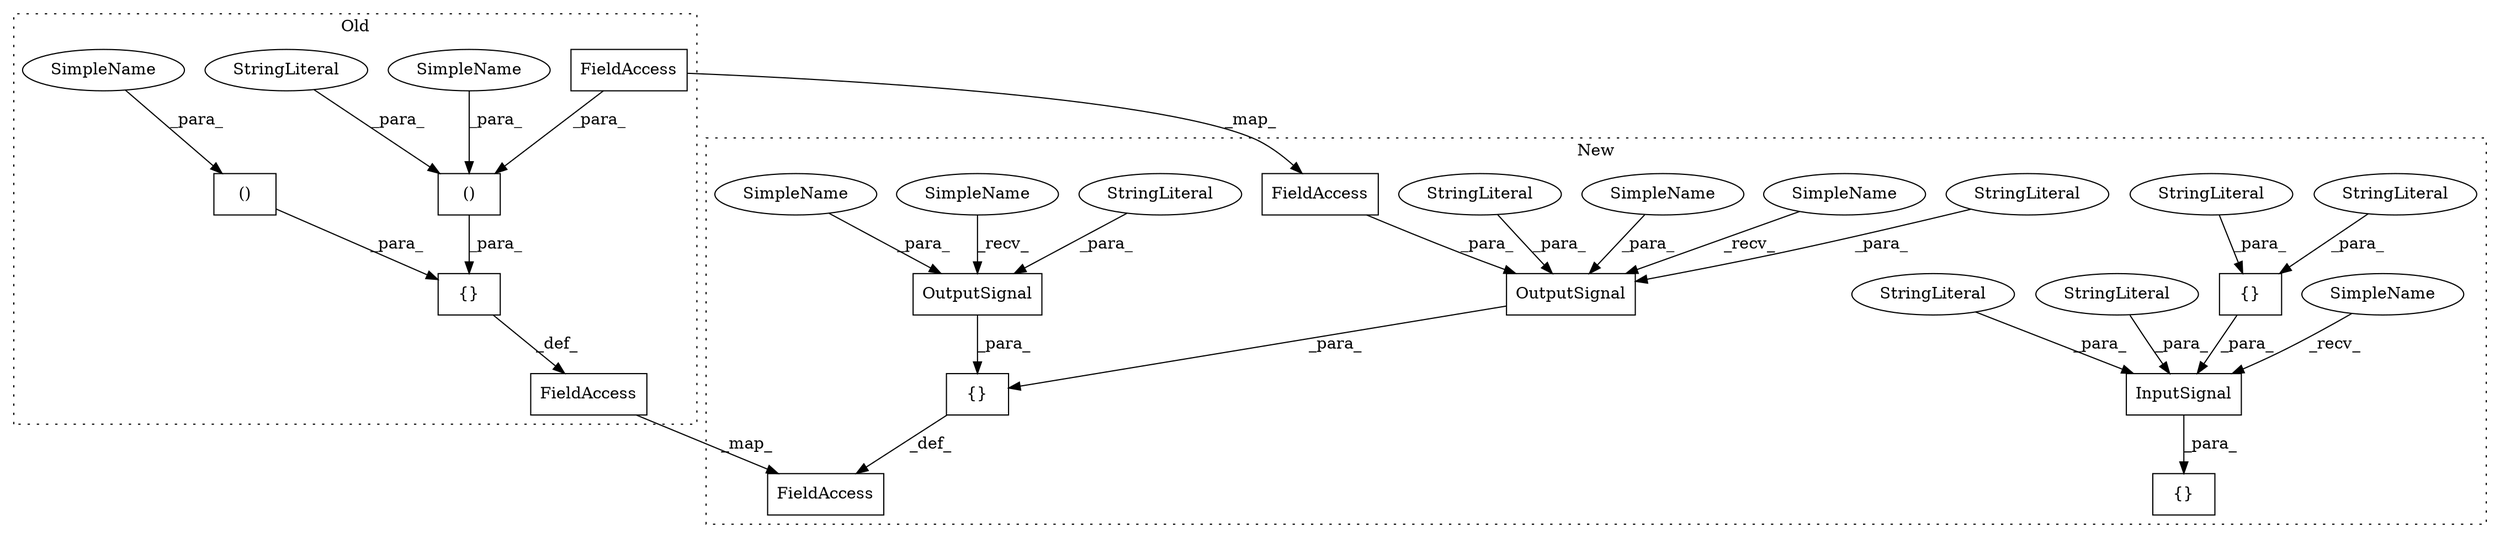 digraph G {
subgraph cluster0 {
1 [label="()" a="106" s="5966" l="60" shape="box"];
3 [label="StringLiteral" a="45" s="5966" l="15" shape="ellipse"];
6 [label="FieldAccess" a="22" s="6012" l="14" shape="box"];
8 [label="{}" a="4" s="5960,6077" l="6,2" shape="box"];
10 [label="FieldAccess" a="22" s="5935" l="7" shape="box"];
11 [label="()" a="106" s="6033" l="44" shape="box"];
27 [label="SimpleName" a="42" s="6072" l="5" shape="ellipse"];
28 [label="SimpleName" a="42" s="5994" l="5" shape="ellipse"];
label = "Old";
style="dotted";
}
subgraph cluster1 {
2 [label="OutputSignal" a="32" s="5999,6064" l="13,1" shape="box"];
4 [label="StringLiteral" a="45" s="6049" l="15" shape="ellipse"];
5 [label="FieldAccess" a="22" s="6034" l="14" shape="box"];
7 [label="{}" a="4" s="5991,6136" l="1,1" shape="box"];
9 [label="FieldAccess" a="22" s="5966" l="7" shape="box"];
12 [label="OutputSignal" a="32" s="6073,6135" l="13,1" shape="box"];
13 [label="StringLiteral" a="45" s="6012" l="15" shape="ellipse"];
14 [label="StringLiteral" a="45" s="6119" l="16" shape="ellipse"];
15 [label="InputSignal" a="32" s="5868,5958" l="12,1" shape="box"];
16 [label="{}" a="4" s="5917,5957" l="1,1" shape="box"];
17 [label="StringLiteral" a="45" s="5897" l="7" shape="ellipse"];
18 [label="{}" a="4" s="5860,5959" l="1,1" shape="box"];
19 [label="StringLiteral" a="45" s="5880" l="6" shape="ellipse"];
20 [label="StringLiteral" a="45" s="5918" l="21" shape="ellipse"];
21 [label="StringLiteral" a="45" s="5940" l="17" shape="ellipse"];
22 [label="SimpleName" a="42" s="6066" l="6" shape="ellipse"];
23 [label="SimpleName" a="42" s="5992" l="6" shape="ellipse"];
24 [label="SimpleName" a="42" s="5861" l="6" shape="ellipse"];
25 [label="SimpleName" a="42" s="6113" l="5" shape="ellipse"];
26 [label="SimpleName" a="42" s="6028" l="5" shape="ellipse"];
label = "New";
style="dotted";
}
1 -> 8 [label="_para_"];
2 -> 7 [label="_para_"];
3 -> 1 [label="_para_"];
4 -> 2 [label="_para_"];
5 -> 2 [label="_para_"];
6 -> 1 [label="_para_"];
6 -> 5 [label="_map_"];
7 -> 9 [label="_def_"];
8 -> 10 [label="_def_"];
10 -> 9 [label="_map_"];
11 -> 8 [label="_para_"];
12 -> 7 [label="_para_"];
13 -> 2 [label="_para_"];
14 -> 12 [label="_para_"];
15 -> 18 [label="_para_"];
16 -> 15 [label="_para_"];
17 -> 15 [label="_para_"];
19 -> 15 [label="_para_"];
20 -> 16 [label="_para_"];
21 -> 16 [label="_para_"];
22 -> 12 [label="_recv_"];
23 -> 2 [label="_recv_"];
24 -> 15 [label="_recv_"];
25 -> 12 [label="_para_"];
26 -> 2 [label="_para_"];
27 -> 11 [label="_para_"];
28 -> 1 [label="_para_"];
}
